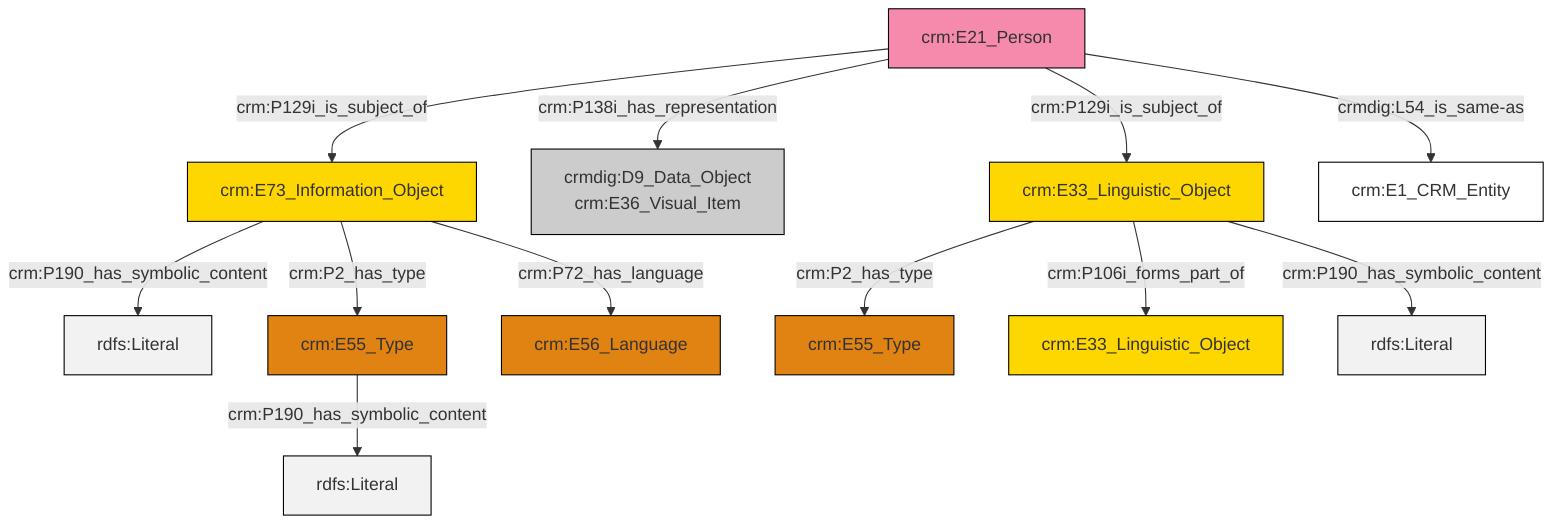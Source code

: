 graph TD
classDef Literal fill:#f2f2f2,stroke:#000000;
classDef CRM_Entity fill:#FFFFFF,stroke:#000000;
classDef Temporal_Entity fill:#00C9E6, stroke:#000000;
classDef Type fill:#E18312, stroke:#000000;
classDef Time-Span fill:#2C9C91, stroke:#000000;
classDef Appellation fill:#FFEB7F, stroke:#000000;
classDef Place fill:#008836, stroke:#000000;
classDef Persistent_Item fill:#B266B2, stroke:#000000;
classDef Conceptual_Object fill:#FFD700, stroke:#000000;
classDef Physical_Thing fill:#D2B48C, stroke:#000000;
classDef Actor fill:#f58aad, stroke:#000000;
classDef PC_Classes fill:#4ce600, stroke:#000000;
classDef Multi fill:#cccccc,stroke:#000000;

0["crm:E21_Person"]:::Actor -->|crm:P129i_is_subject_of| 1["crm:E73_Information_Object"]:::Conceptual_Object
1["crm:E73_Information_Object"]:::Conceptual_Object -->|crm:P190_has_symbolic_content| 4[rdfs:Literal]:::Literal
1["crm:E73_Information_Object"]:::Conceptual_Object -->|crm:P2_has_type| 5["crm:E55_Type"]:::Type
0["crm:E21_Person"]:::Actor -->|crm:P138i_has_representation| 6["crmdig:D9_Data_Object<br>crm:E36_Visual_Item"]:::Multi
5["crm:E55_Type"]:::Type -->|crm:P190_has_symbolic_content| 8[rdfs:Literal]:::Literal
1["crm:E73_Information_Object"]:::Conceptual_Object -->|crm:P72_has_language| 10["crm:E56_Language"]:::Type
13["crm:E33_Linguistic_Object"]:::Conceptual_Object -->|crm:P2_has_type| 2["crm:E55_Type"]:::Type
0["crm:E21_Person"]:::Actor -->|crm:P129i_is_subject_of| 13["crm:E33_Linguistic_Object"]:::Conceptual_Object
13["crm:E33_Linguistic_Object"]:::Conceptual_Object -->|crm:P106i_forms_part_of| 20["crm:E33_Linguistic_Object"]:::Conceptual_Object
0["crm:E21_Person"]:::Actor -->|crmdig:L54_is_same-as| 18["crm:E1_CRM_Entity"]:::CRM_Entity
13["crm:E33_Linguistic_Object"]:::Conceptual_Object -->|crm:P190_has_symbolic_content| 21[rdfs:Literal]:::Literal
